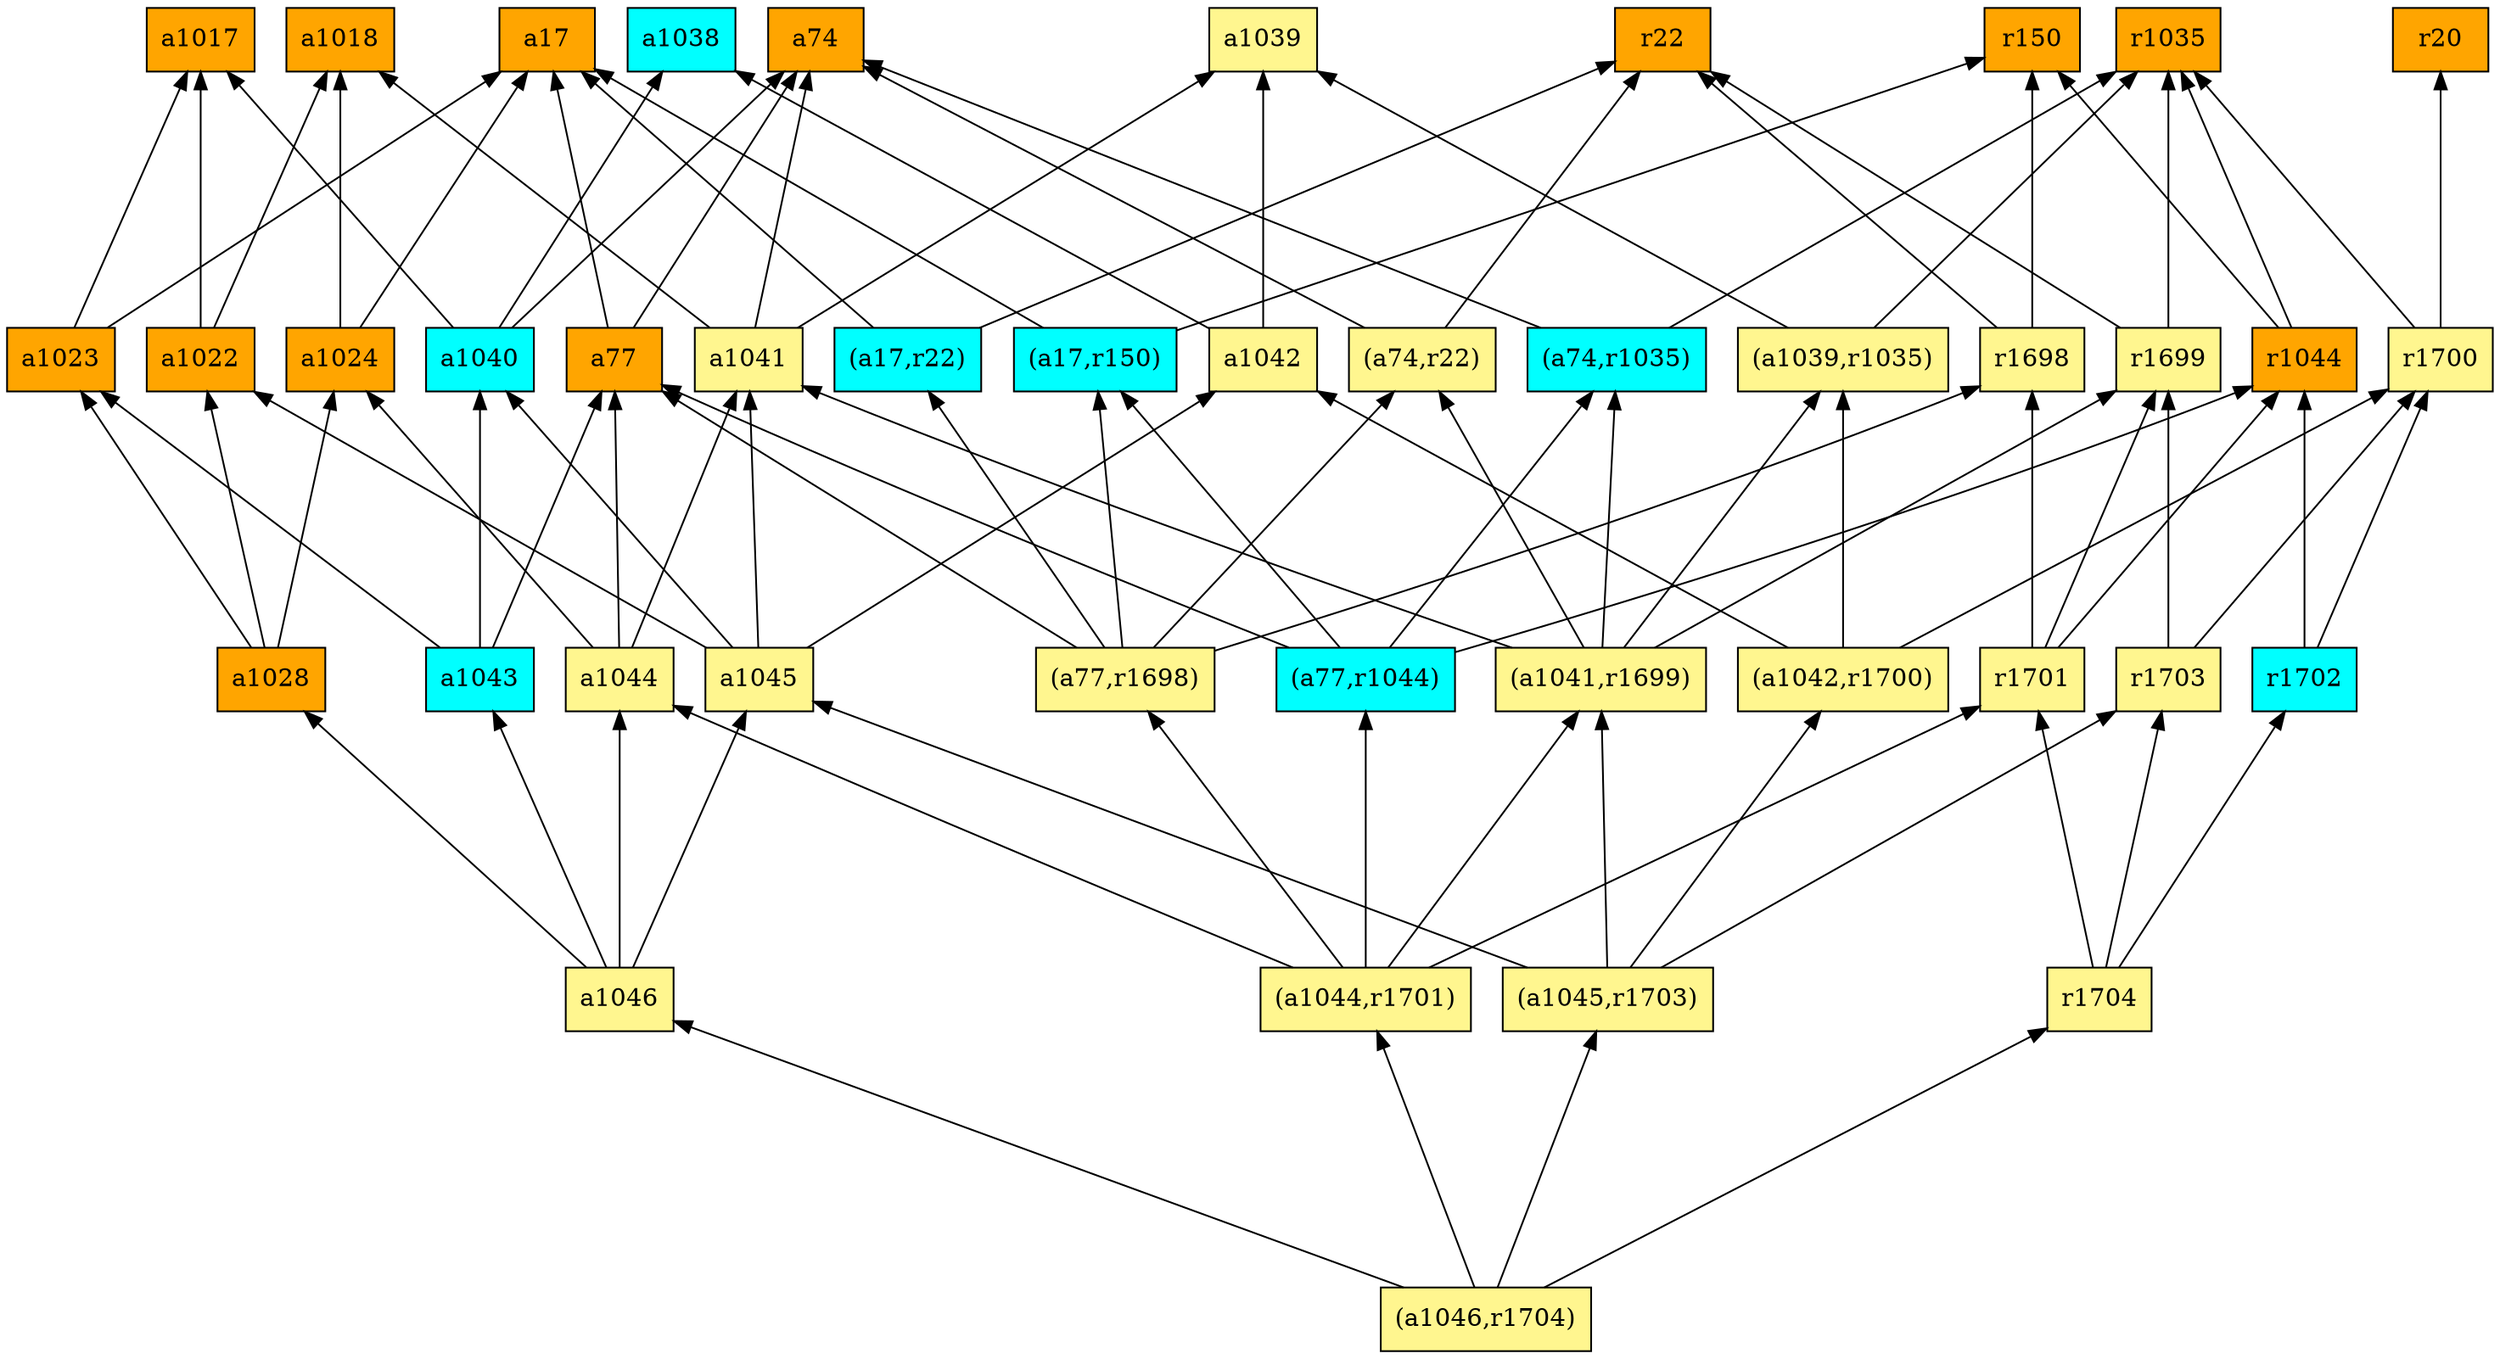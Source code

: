 digraph G {
rankdir=BT;ranksep="2.0";
"a1046" [shape=record,fillcolor=khaki1,style=filled,label="{a1046}"];
"a1024" [shape=record,fillcolor=orange,style=filled,label="{a1024}"];
"a74" [shape=record,fillcolor=orange,style=filled,label="{a74}"];
"a1044" [shape=record,fillcolor=khaki1,style=filled,label="{a1044}"];
"r1035" [shape=record,fillcolor=orange,style=filled,label="{r1035}"];
"a77" [shape=record,fillcolor=orange,style=filled,label="{a77}"];
"r150" [shape=record,fillcolor=orange,style=filled,label="{r150}"];
"(a1046,r1704)" [shape=record,fillcolor=khaki1,style=filled,label="{(a1046,r1704)}"];
"a1041" [shape=record,fillcolor=khaki1,style=filled,label="{a1041}"];
"(a74,r1035)" [shape=record,fillcolor=cyan,style=filled,label="{(a74,r1035)}"];
"r1698" [shape=record,fillcolor=khaki1,style=filled,label="{r1698}"];
"a1043" [shape=record,fillcolor=cyan,style=filled,label="{a1043}"];
"(a17,r150)" [shape=record,fillcolor=cyan,style=filled,label="{(a17,r150)}"];
"a1039" [shape=record,fillcolor=khaki1,style=filled,label="{a1039}"];
"a1023" [shape=record,fillcolor=orange,style=filled,label="{a1023}"];
"a1040" [shape=record,fillcolor=cyan,style=filled,label="{a1040}"];
"(a1042,r1700)" [shape=record,fillcolor=khaki1,style=filled,label="{(a1042,r1700)}"];
"(a77,r1044)" [shape=record,fillcolor=cyan,style=filled,label="{(a77,r1044)}"];
"(a74,r22)" [shape=record,fillcolor=khaki1,style=filled,label="{(a74,r22)}"];
"r1703" [shape=record,fillcolor=khaki1,style=filled,label="{r1703}"];
"r22" [shape=record,fillcolor=orange,style=filled,label="{r22}"];
"a1038" [shape=record,fillcolor=cyan,style=filled,label="{a1038}"];
"(a1044,r1701)" [shape=record,fillcolor=khaki1,style=filled,label="{(a1044,r1701)}"];
"a1017" [shape=record,fillcolor=orange,style=filled,label="{a1017}"];
"(a77,r1698)" [shape=record,fillcolor=khaki1,style=filled,label="{(a77,r1698)}"];
"a17" [shape=record,fillcolor=orange,style=filled,label="{a17}"];
"r1704" [shape=record,fillcolor=khaki1,style=filled,label="{r1704}"];
"(a1045,r1703)" [shape=record,fillcolor=khaki1,style=filled,label="{(a1045,r1703)}"];
"r1701" [shape=record,fillcolor=khaki1,style=filled,label="{r1701}"];
"(a17,r22)" [shape=record,fillcolor=cyan,style=filled,label="{(a17,r22)}"];
"a1022" [shape=record,fillcolor=orange,style=filled,label="{a1022}"];
"a1042" [shape=record,fillcolor=khaki1,style=filled,label="{a1042}"];
"a1045" [shape=record,fillcolor=khaki1,style=filled,label="{a1045}"];
"(a1039,r1035)" [shape=record,fillcolor=khaki1,style=filled,label="{(a1039,r1035)}"];
"r20" [shape=record,fillcolor=orange,style=filled,label="{r20}"];
"r1702" [shape=record,fillcolor=cyan,style=filled,label="{r1702}"];
"r1699" [shape=record,fillcolor=khaki1,style=filled,label="{r1699}"];
"a1028" [shape=record,fillcolor=orange,style=filled,label="{a1028}"];
"(a1041,r1699)" [shape=record,fillcolor=khaki1,style=filled,label="{(a1041,r1699)}"];
"r1700" [shape=record,fillcolor=khaki1,style=filled,label="{r1700}"];
"a1018" [shape=record,fillcolor=orange,style=filled,label="{a1018}"];
"r1044" [shape=record,fillcolor=orange,style=filled,label="{r1044}"];
"a1046" -> "a1044"
"a1046" -> "a1043"
"a1046" -> "a1045"
"a1046" -> "a1028"
"a1024" -> "a1018"
"a1024" -> "a17"
"a1044" -> "a1041"
"a1044" -> "a1024"
"a1044" -> "a77"
"a77" -> "a74"
"a77" -> "a17"
"(a1046,r1704)" -> "a1046"
"(a1046,r1704)" -> "(a1044,r1701)"
"(a1046,r1704)" -> "r1704"
"(a1046,r1704)" -> "(a1045,r1703)"
"a1041" -> "a1039"
"a1041" -> "a1018"
"a1041" -> "a74"
"(a74,r1035)" -> "r1035"
"(a74,r1035)" -> "a74"
"r1698" -> "r150"
"r1698" -> "r22"
"a1043" -> "a1023"
"a1043" -> "a1040"
"a1043" -> "a77"
"(a17,r150)" -> "r150"
"(a17,r150)" -> "a17"
"a1023" -> "a1017"
"a1023" -> "a17"
"a1040" -> "a1017"
"a1040" -> "a74"
"a1040" -> "a1038"
"(a1042,r1700)" -> "(a1039,r1035)"
"(a1042,r1700)" -> "r1700"
"(a1042,r1700)" -> "a1042"
"(a77,r1044)" -> "(a17,r150)"
"(a77,r1044)" -> "(a74,r1035)"
"(a77,r1044)" -> "a77"
"(a77,r1044)" -> "r1044"
"(a74,r22)" -> "a74"
"(a74,r22)" -> "r22"
"r1703" -> "r1699"
"r1703" -> "r1700"
"(a1044,r1701)" -> "r1701"
"(a1044,r1701)" -> "a1044"
"(a1044,r1701)" -> "(a77,r1698)"
"(a1044,r1701)" -> "(a1041,r1699)"
"(a1044,r1701)" -> "(a77,r1044)"
"(a77,r1698)" -> "r1698"
"(a77,r1698)" -> "a77"
"(a77,r1698)" -> "(a74,r22)"
"(a77,r1698)" -> "(a17,r22)"
"(a77,r1698)" -> "(a17,r150)"
"r1704" -> "r1702"
"r1704" -> "r1703"
"r1704" -> "r1701"
"(a1045,r1703)" -> "r1703"
"(a1045,r1703)" -> "a1045"
"(a1045,r1703)" -> "(a1041,r1699)"
"(a1045,r1703)" -> "(a1042,r1700)"
"r1701" -> "r1698"
"r1701" -> "r1699"
"r1701" -> "r1044"
"(a17,r22)" -> "a17"
"(a17,r22)" -> "r22"
"a1022" -> "a1017"
"a1022" -> "a1018"
"a1042" -> "a1039"
"a1042" -> "a1038"
"a1045" -> "a1041"
"a1045" -> "a1040"
"a1045" -> "a1022"
"a1045" -> "a1042"
"(a1039,r1035)" -> "r1035"
"(a1039,r1035)" -> "a1039"
"r1702" -> "r1700"
"r1702" -> "r1044"
"r1699" -> "r1035"
"r1699" -> "r22"
"a1028" -> "a1024"
"a1028" -> "a1023"
"a1028" -> "a1022"
"(a1041,r1699)" -> "a1041"
"(a1041,r1699)" -> "(a74,r1035)"
"(a1041,r1699)" -> "(a1039,r1035)"
"(a1041,r1699)" -> "r1699"
"(a1041,r1699)" -> "(a74,r22)"
"r1700" -> "r1035"
"r1700" -> "r20"
"r1044" -> "r1035"
"r1044" -> "r150"
}